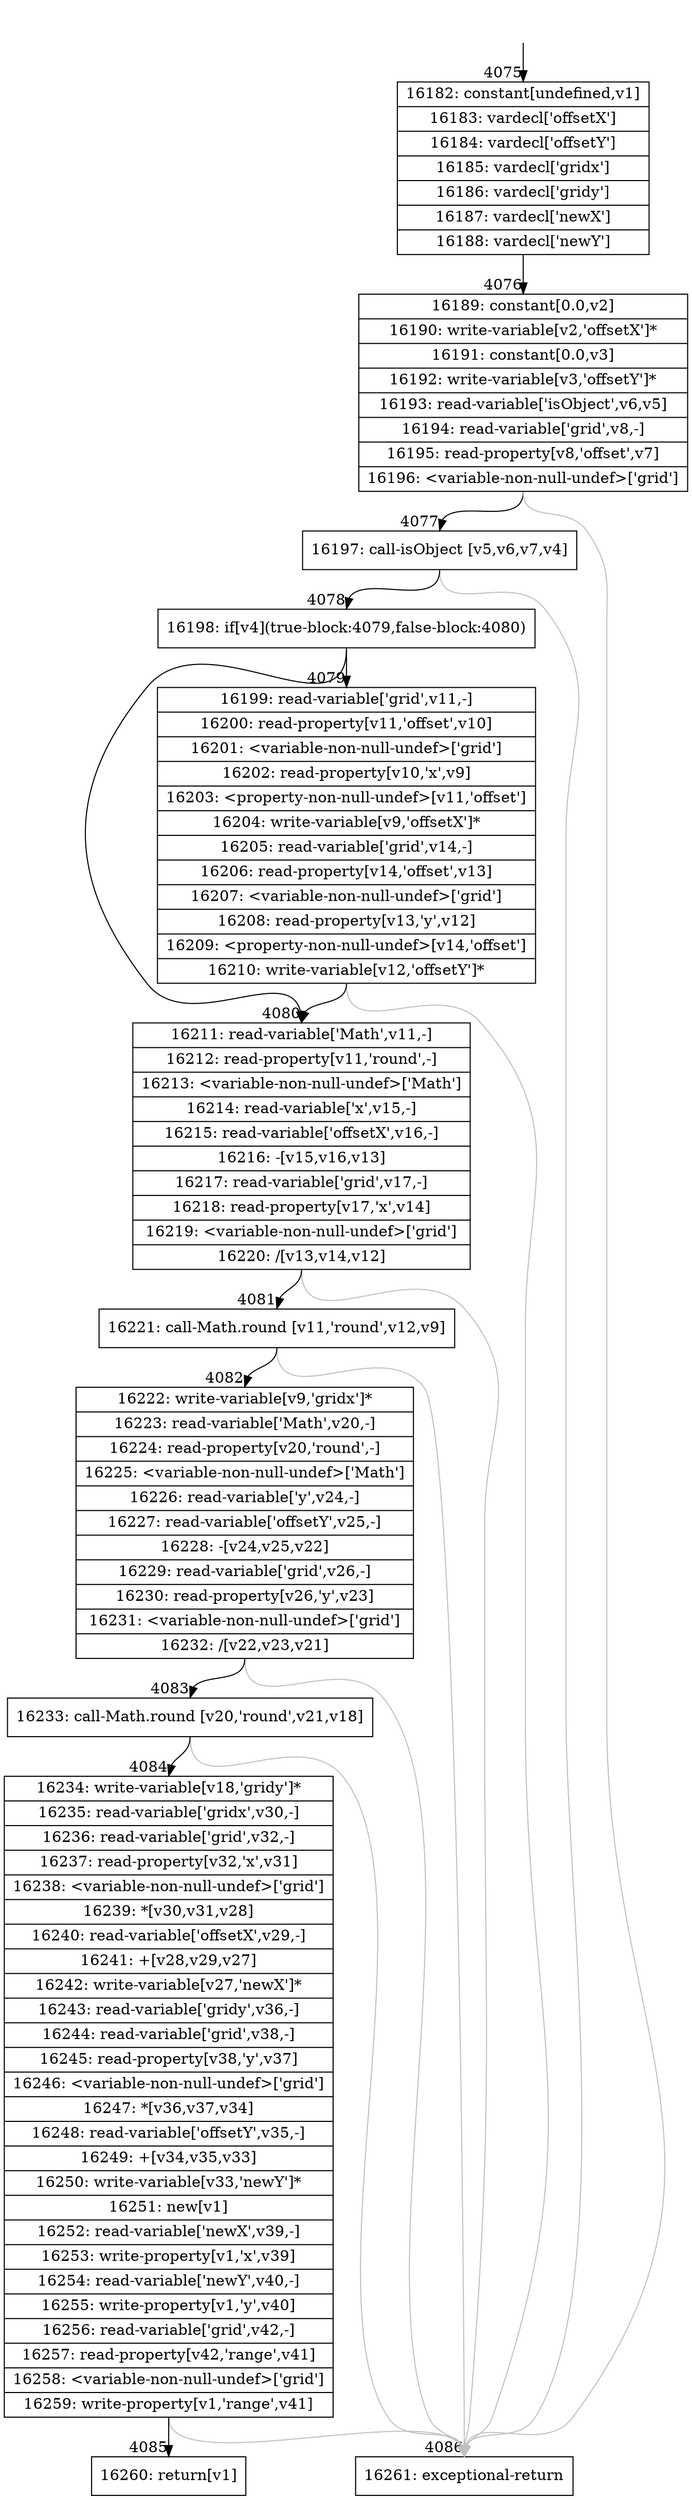 digraph {
rankdir="TD"
BB_entry179[shape=none,label=""];
BB_entry179 -> BB4075 [tailport=s, headport=n, headlabel="    4075"]
BB4075 [shape=record label="{16182: constant[undefined,v1]|16183: vardecl['offsetX']|16184: vardecl['offsetY']|16185: vardecl['gridx']|16186: vardecl['gridy']|16187: vardecl['newX']|16188: vardecl['newY']}" ] 
BB4075 -> BB4076 [tailport=s, headport=n, headlabel="      4076"]
BB4076 [shape=record label="{16189: constant[0.0,v2]|16190: write-variable[v2,'offsetX']*|16191: constant[0.0,v3]|16192: write-variable[v3,'offsetY']*|16193: read-variable['isObject',v6,v5]|16194: read-variable['grid',v8,-]|16195: read-property[v8,'offset',v7]|16196: \<variable-non-null-undef\>['grid']}" ] 
BB4076 -> BB4077 [tailport=s, headport=n, headlabel="      4077"]
BB4076 -> BB4086 [tailport=s, headport=n, color=gray, headlabel="      4086"]
BB4077 [shape=record label="{16197: call-isObject [v5,v6,v7,v4]}" ] 
BB4077 -> BB4078 [tailport=s, headport=n, headlabel="      4078"]
BB4077 -> BB4086 [tailport=s, headport=n, color=gray]
BB4078 [shape=record label="{16198: if[v4](true-block:4079,false-block:4080)}" ] 
BB4078 -> BB4079 [tailport=s, headport=n, headlabel="      4079"]
BB4078 -> BB4080 [tailport=s, headport=n, headlabel="      4080"]
BB4079 [shape=record label="{16199: read-variable['grid',v11,-]|16200: read-property[v11,'offset',v10]|16201: \<variable-non-null-undef\>['grid']|16202: read-property[v10,'x',v9]|16203: \<property-non-null-undef\>[v11,'offset']|16204: write-variable[v9,'offsetX']*|16205: read-variable['grid',v14,-]|16206: read-property[v14,'offset',v13]|16207: \<variable-non-null-undef\>['grid']|16208: read-property[v13,'y',v12]|16209: \<property-non-null-undef\>[v14,'offset']|16210: write-variable[v12,'offsetY']*}" ] 
BB4079 -> BB4080 [tailport=s, headport=n]
BB4079 -> BB4086 [tailport=s, headport=n, color=gray]
BB4080 [shape=record label="{16211: read-variable['Math',v11,-]|16212: read-property[v11,'round',-]|16213: \<variable-non-null-undef\>['Math']|16214: read-variable['x',v15,-]|16215: read-variable['offsetX',v16,-]|16216: -[v15,v16,v13]|16217: read-variable['grid',v17,-]|16218: read-property[v17,'x',v14]|16219: \<variable-non-null-undef\>['grid']|16220: /[v13,v14,v12]}" ] 
BB4080 -> BB4081 [tailport=s, headport=n, headlabel="      4081"]
BB4080 -> BB4086 [tailport=s, headport=n, color=gray]
BB4081 [shape=record label="{16221: call-Math.round [v11,'round',v12,v9]}" ] 
BB4081 -> BB4082 [tailport=s, headport=n, headlabel="      4082"]
BB4081 -> BB4086 [tailport=s, headport=n, color=gray]
BB4082 [shape=record label="{16222: write-variable[v9,'gridx']*|16223: read-variable['Math',v20,-]|16224: read-property[v20,'round',-]|16225: \<variable-non-null-undef\>['Math']|16226: read-variable['y',v24,-]|16227: read-variable['offsetY',v25,-]|16228: -[v24,v25,v22]|16229: read-variable['grid',v26,-]|16230: read-property[v26,'y',v23]|16231: \<variable-non-null-undef\>['grid']|16232: /[v22,v23,v21]}" ] 
BB4082 -> BB4083 [tailport=s, headport=n, headlabel="      4083"]
BB4082 -> BB4086 [tailport=s, headport=n, color=gray]
BB4083 [shape=record label="{16233: call-Math.round [v20,'round',v21,v18]}" ] 
BB4083 -> BB4084 [tailport=s, headport=n, headlabel="      4084"]
BB4083 -> BB4086 [tailport=s, headport=n, color=gray]
BB4084 [shape=record label="{16234: write-variable[v18,'gridy']*|16235: read-variable['gridx',v30,-]|16236: read-variable['grid',v32,-]|16237: read-property[v32,'x',v31]|16238: \<variable-non-null-undef\>['grid']|16239: *[v30,v31,v28]|16240: read-variable['offsetX',v29,-]|16241: +[v28,v29,v27]|16242: write-variable[v27,'newX']*|16243: read-variable['gridy',v36,-]|16244: read-variable['grid',v38,-]|16245: read-property[v38,'y',v37]|16246: \<variable-non-null-undef\>['grid']|16247: *[v36,v37,v34]|16248: read-variable['offsetY',v35,-]|16249: +[v34,v35,v33]|16250: write-variable[v33,'newY']*|16251: new[v1]|16252: read-variable['newX',v39,-]|16253: write-property[v1,'x',v39]|16254: read-variable['newY',v40,-]|16255: write-property[v1,'y',v40]|16256: read-variable['grid',v42,-]|16257: read-property[v42,'range',v41]|16258: \<variable-non-null-undef\>['grid']|16259: write-property[v1,'range',v41]}" ] 
BB4084 -> BB4085 [tailport=s, headport=n, headlabel="      4085"]
BB4084 -> BB4086 [tailport=s, headport=n, color=gray]
BB4085 [shape=record label="{16260: return[v1]}" ] 
BB4086 [shape=record label="{16261: exceptional-return}" ] 
//#$~ 5626
}
